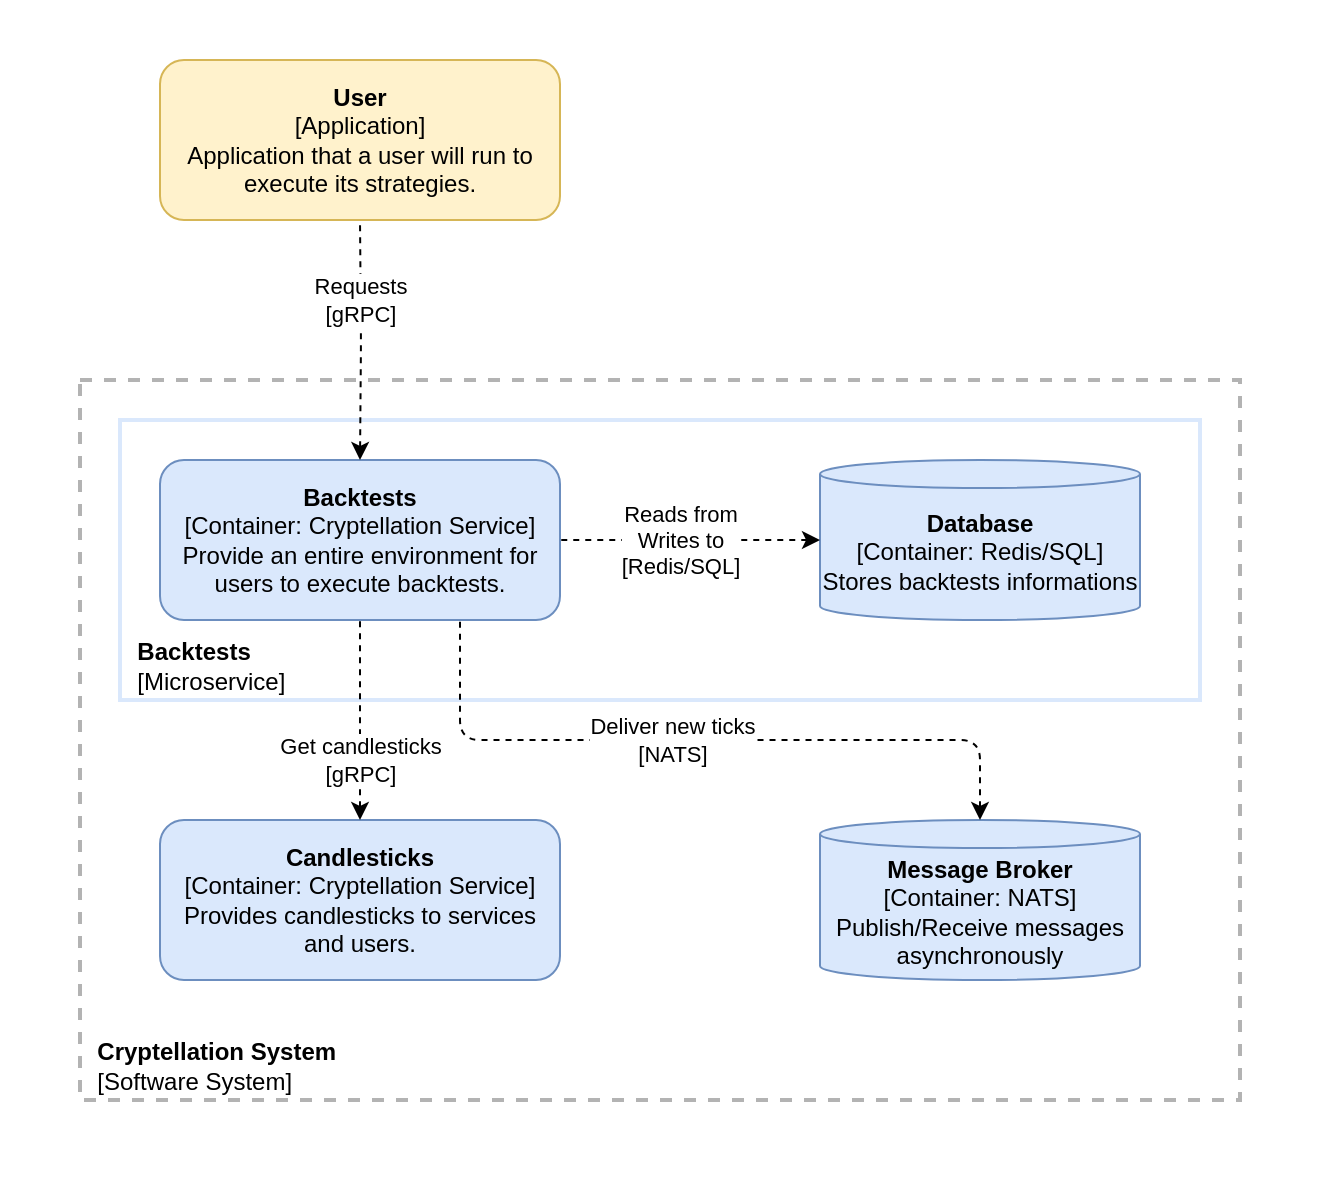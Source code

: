 <mxfile>
    <diagram id="Z86SHZ22xJm4C7N7x-0L" name="Page-1">
        <mxGraphModel dx="1065" dy="406" grid="1" gridSize="10" guides="1" tooltips="1" connect="1" arrows="1" fold="1" page="1" pageScale="1" pageWidth="827" pageHeight="1169" math="0" shadow="0">
            <root>
                <mxCell id="0"/>
                <mxCell id="1" parent="0"/>
                <mxCell id="14" value="" style="rounded=1;whiteSpace=wrap;html=1;labelBackgroundColor=none;strokeColor=none;strokeWidth=2;fillColor=default;" parent="1" vertex="1">
                    <mxGeometry x="120" y="50" width="660" height="600" as="geometry"/>
                </mxCell>
                <mxCell id="5" value="&lt;b style=&quot;&quot;&gt;&amp;nbsp; Cryptellation System&lt;br&gt;&amp;nbsp;&amp;nbsp;&lt;/b&gt;&lt;span style=&quot;&quot;&gt;[Software System]&lt;/span&gt;" style="rounded=0;whiteSpace=wrap;html=1;fillColor=none;dashed=1;strokeWidth=2;strokeColor=#B3B3B3;align=left;verticalAlign=bottom;" parent="1" vertex="1">
                    <mxGeometry x="160" y="240" width="580" height="360" as="geometry"/>
                </mxCell>
                <mxCell id="13" value="&amp;nbsp; &lt;b&gt;Backtests&lt;/b&gt;&lt;br&gt;&amp;nbsp; [Microservice]" style="rounded=0;whiteSpace=wrap;html=1;labelBackgroundColor=none;strokeColor=#DAE8FC;strokeWidth=2;fillColor=none;verticalAlign=bottom;align=left;" parent="1" vertex="1">
                    <mxGeometry x="180" y="260" width="540" height="140" as="geometry"/>
                </mxCell>
                <mxCell id="2" value="&lt;b&gt;Backtests&lt;/b&gt;&lt;br&gt;[Container: Cryptellation Service]&lt;br&gt;Provide an entire environment for users to execute backtests." style="rounded=1;whiteSpace=wrap;html=1;fillColor=#dae8fc;strokeColor=#6c8ebf;" parent="1" vertex="1">
                    <mxGeometry x="200" y="280" width="200" height="80" as="geometry"/>
                </mxCell>
                <mxCell id="3" value="&lt;b&gt;Database&lt;/b&gt;&lt;br&gt;[Container: Redis/SQL]&lt;br&gt;Stores backtests informations" style="shape=cylinder3;whiteSpace=wrap;html=1;boundedLbl=1;backgroundOutline=1;size=7;fillColor=#dae8fc;strokeColor=#6c8ebf;" parent="1" vertex="1">
                    <mxGeometry x="530" y="280" width="160" height="80" as="geometry"/>
                </mxCell>
                <mxCell id="10" value="&lt;font face=&quot;helvetica&quot;&gt;Reads from&lt;br&gt;Writes to&lt;br&gt;[Redis/SQL]&lt;br&gt;&lt;/font&gt;" style="endArrow=none;dashed=1;html=1;exitX=0;exitY=0.5;exitDx=0;exitDy=0;entryX=1;entryY=0.5;entryDx=0;entryDy=0;edgeStyle=orthogonalEdgeStyle;startArrow=classic;startFill=1;exitPerimeter=0;" parent="1" source="3" target="2" edge="1">
                    <mxGeometry x="0.077" width="50" height="50" relative="1" as="geometry">
                        <mxPoint x="360" y="500" as="sourcePoint"/>
                        <mxPoint x="360" y="370" as="targetPoint"/>
                        <mxPoint as="offset"/>
                    </mxGeometry>
                </mxCell>
                <mxCell id="11" value="&lt;b style=&quot;color: rgb(0 , 0 , 0) ; font-family: &amp;#34;helvetica&amp;#34; ; font-size: 12px ; font-style: normal ; letter-spacing: normal ; text-align: center ; text-indent: 0px ; text-transform: none ; word-spacing: 0px&quot;&gt;User&lt;/b&gt;&lt;br style=&quot;color: rgb(0 , 0 , 0) ; font-family: &amp;#34;helvetica&amp;#34; ; font-size: 12px ; font-style: normal ; font-weight: 400 ; letter-spacing: normal ; text-align: center ; text-indent: 0px ; text-transform: none ; word-spacing: 0px&quot;&gt;&lt;span style=&quot;color: rgb(0 , 0 , 0) ; font-family: &amp;#34;helvetica&amp;#34; ; font-size: 12px ; font-style: normal ; font-weight: 400 ; letter-spacing: normal ; text-align: center ; text-indent: 0px ; text-transform: none ; word-spacing: 0px ; display: inline ; float: none&quot;&gt;[Application]&lt;/span&gt;&lt;br style=&quot;color: rgb(0 , 0 , 0) ; font-family: &amp;#34;helvetica&amp;#34; ; font-size: 12px ; font-style: normal ; font-weight: 400 ; letter-spacing: normal ; text-align: center ; text-indent: 0px ; text-transform: none ; word-spacing: 0px&quot;&gt;&lt;span style=&quot;color: rgb(0 , 0 , 0) ; font-family: &amp;#34;helvetica&amp;#34; ; font-size: 12px ; font-style: normal ; font-weight: 400 ; letter-spacing: normal ; text-align: center ; text-indent: 0px ; text-transform: none ; word-spacing: 0px ; display: inline ; float: none&quot;&gt;Application that a user will run to execute its strategies.&lt;/span&gt;" style="rounded=1;whiteSpace=wrap;html=1;strokeColor=#d6b656;strokeWidth=1;fillColor=#fff2cc;" parent="1" vertex="1">
                    <mxGeometry x="200" y="80" width="200" height="80" as="geometry"/>
                </mxCell>
                <mxCell id="12" value="&lt;font face=&quot;helvetica&quot;&gt;Requests&lt;br&gt;[gRPC]&lt;br&gt;&lt;/font&gt;" style="endArrow=none;dashed=1;html=1;entryX=0.5;entryY=1;entryDx=0;entryDy=0;edgeStyle=orthogonalEdgeStyle;startArrow=classic;startFill=1;" parent="1" target="11" edge="1">
                    <mxGeometry x="0.333" width="50" height="50" relative="1" as="geometry">
                        <mxPoint x="300" y="280" as="sourcePoint"/>
                        <mxPoint x="410" y="330" as="targetPoint"/>
                        <mxPoint as="offset"/>
                    </mxGeometry>
                </mxCell>
                <mxCell id="15" value="&lt;b&gt;Candlesticks&lt;/b&gt;&lt;br&gt;[Container: Cryptellation Service]&lt;br&gt;Provides candlesticks to services and users." style="rounded=1;whiteSpace=wrap;html=1;fillColor=#dae8fc;strokeColor=#6c8ebf;" parent="1" vertex="1">
                    <mxGeometry x="200" y="460" width="200" height="80" as="geometry"/>
                </mxCell>
                <mxCell id="16" value="&lt;font face=&quot;helvetica&quot;&gt;Get candlesticks&lt;br&gt;[gRPC]&lt;br&gt;&lt;/font&gt;" style="endArrow=none;dashed=1;html=1;entryX=0.5;entryY=1;entryDx=0;entryDy=0;edgeStyle=orthogonalEdgeStyle;startArrow=classic;startFill=1;exitX=0.5;exitY=0;exitDx=0;exitDy=0;" parent="1" source="15" target="2" edge="1">
                    <mxGeometry x="-0.4" width="50" height="50" relative="1" as="geometry">
                        <mxPoint x="310" y="290" as="sourcePoint"/>
                        <mxPoint x="310" y="170" as="targetPoint"/>
                        <mxPoint as="offset"/>
                        <Array as="points"/>
                    </mxGeometry>
                </mxCell>
                <mxCell id="17" value="&lt;b&gt;Message Broker&lt;/b&gt;&lt;br&gt;[Container: NATS]&lt;br&gt;Publish/Receive messages asynchronously" style="shape=cylinder3;whiteSpace=wrap;html=1;boundedLbl=1;backgroundOutline=1;size=7;fillColor=#dae8fc;strokeColor=#6c8ebf;" parent="1" vertex="1">
                    <mxGeometry x="530" y="460" width="160" height="80" as="geometry"/>
                </mxCell>
                <mxCell id="18" value="&lt;font face=&quot;helvetica&quot;&gt;Deliver new ticks&lt;br&gt;[NATS]&lt;br&gt;&lt;/font&gt;" style="endArrow=none;dashed=1;html=1;exitX=0.5;exitY=0;exitDx=0;exitDy=0;entryX=0.75;entryY=1;entryDx=0;entryDy=0;edgeStyle=orthogonalEdgeStyle;startArrow=classic;startFill=1;exitPerimeter=0;" parent="1" source="17" target="2" edge="1">
                    <mxGeometry x="0.077" width="50" height="50" relative="1" as="geometry">
                        <mxPoint x="540" y="330" as="sourcePoint"/>
                        <mxPoint x="410" y="330" as="targetPoint"/>
                        <mxPoint as="offset"/>
                        <Array as="points">
                            <mxPoint x="610" y="420"/>
                            <mxPoint x="350" y="420"/>
                        </Array>
                    </mxGeometry>
                </mxCell>
            </root>
        </mxGraphModel>
    </diagram>
</mxfile>
